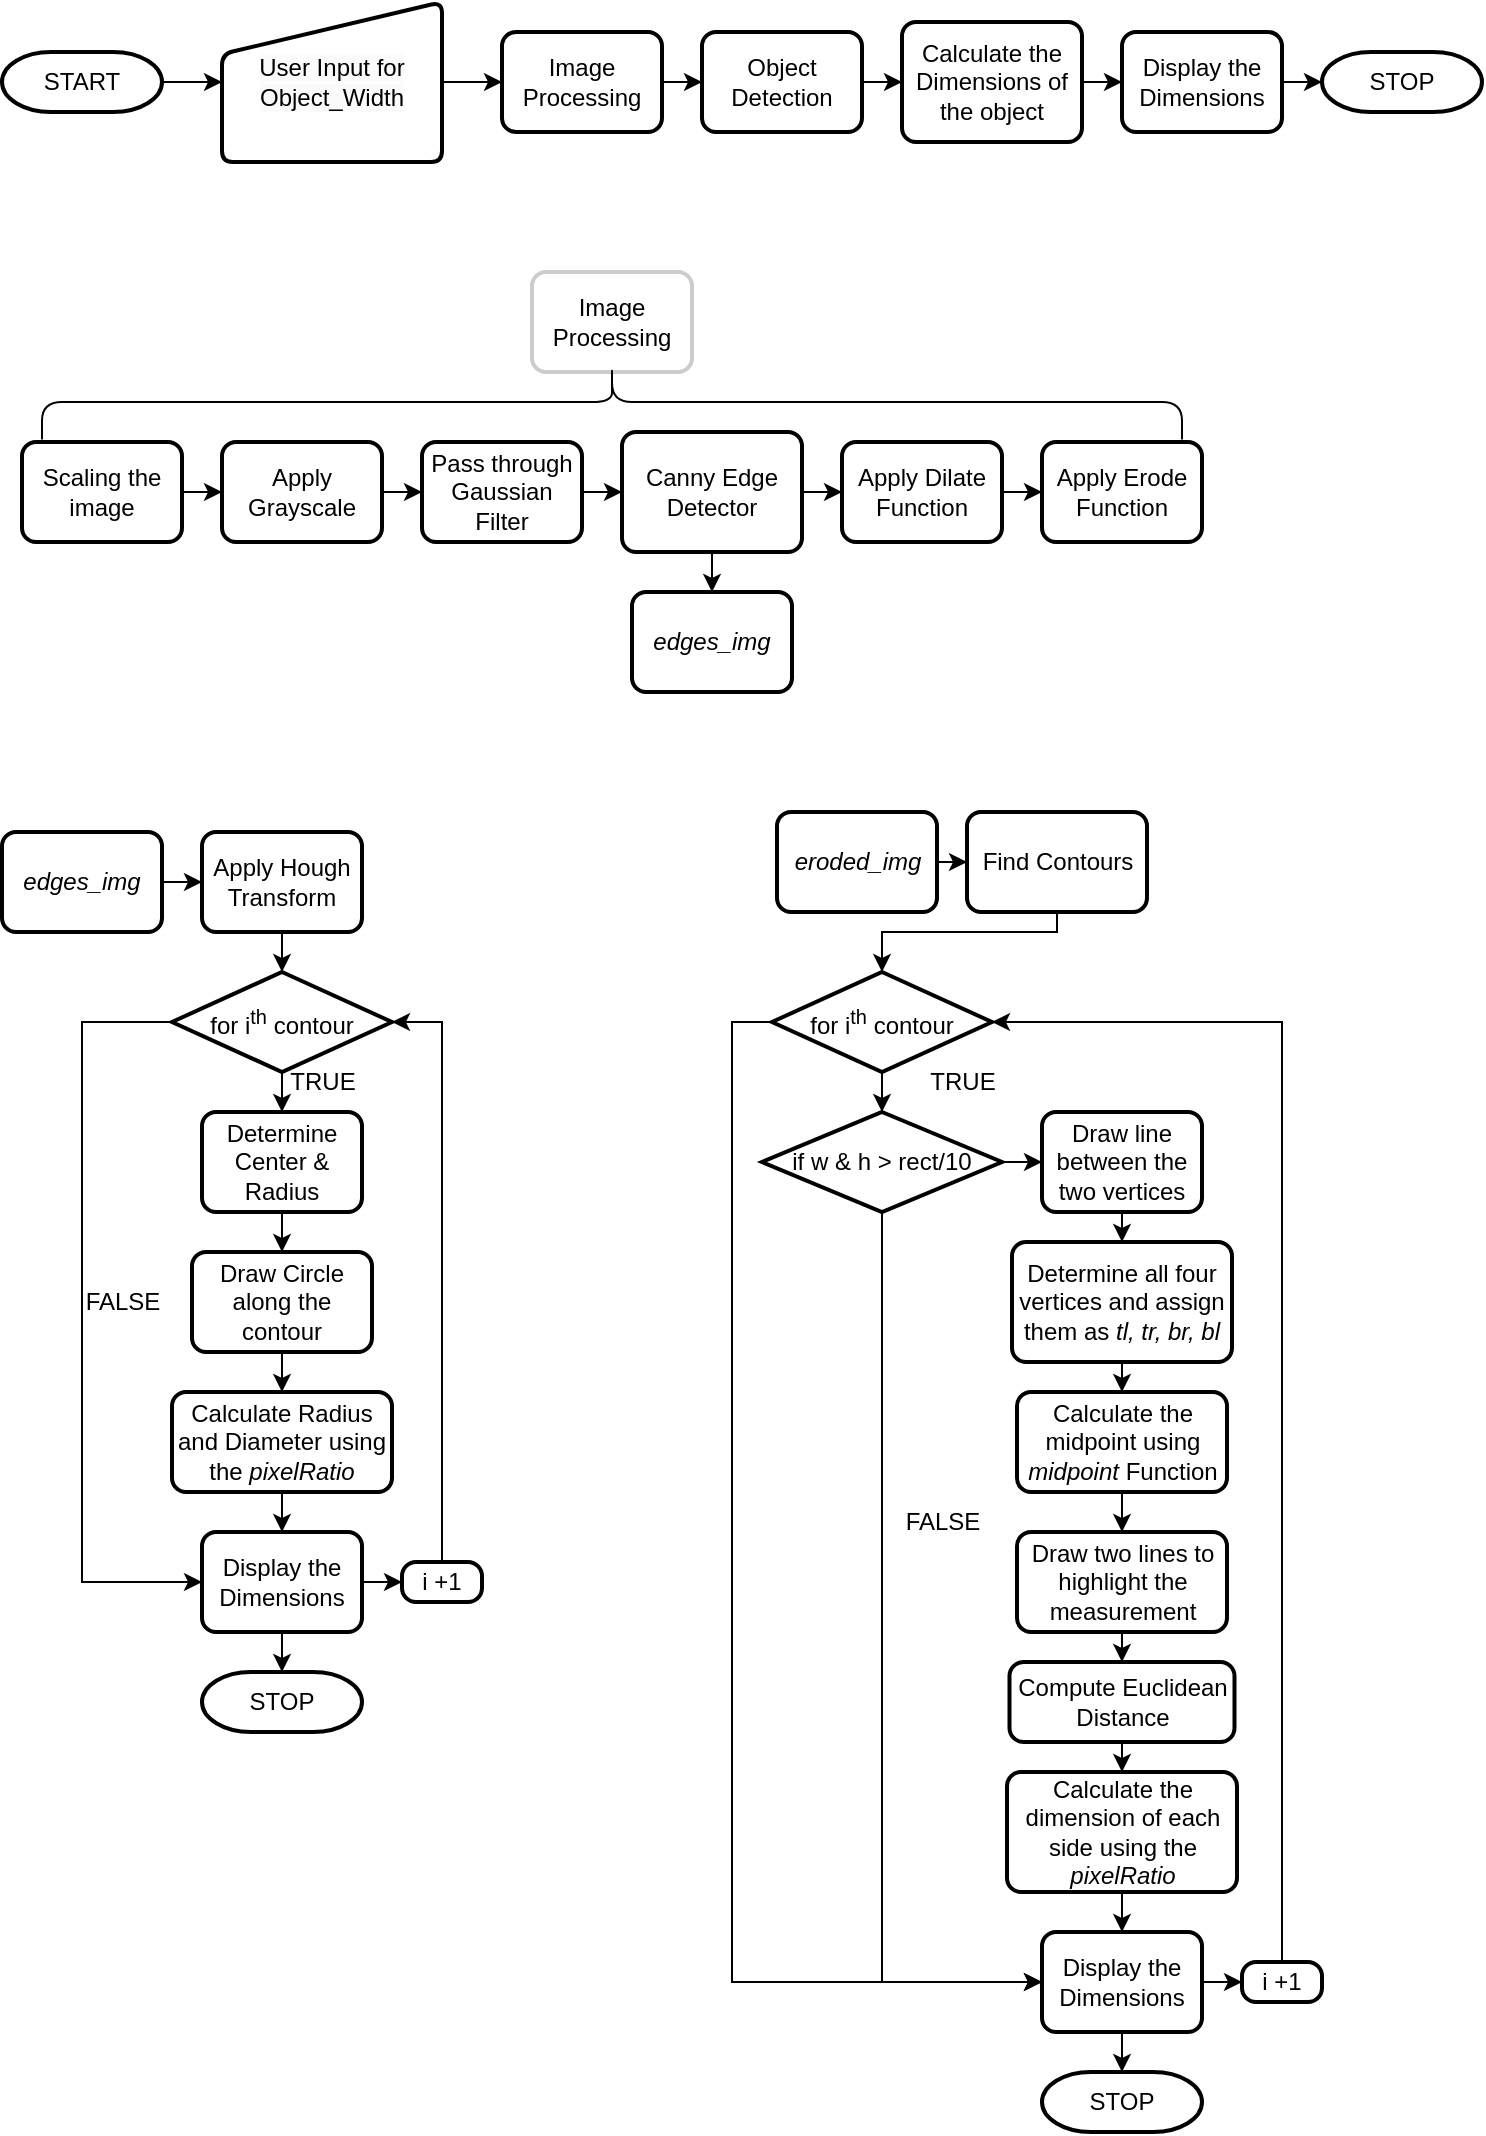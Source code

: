 <mxfile version="21.0.6" type="github">
  <diagram name="Page-1" id="4zGawNxdO9Hns8dMaIlN">
    <mxGraphModel dx="896" dy="493" grid="1" gridSize="10" guides="1" tooltips="1" connect="1" arrows="1" fold="1" page="1" pageScale="1" pageWidth="850" pageHeight="1100" math="0" shadow="0">
      <root>
        <mxCell id="0" />
        <mxCell id="1" parent="0" />
        <mxCell id="7qthv0OkRlgksXyjiEgt-43" style="edgeStyle=orthogonalEdgeStyle;rounded=0;orthogonalLoop=1;jettySize=auto;html=1;exitX=1;exitY=0.5;exitDx=0;exitDy=0;exitPerimeter=0;entryX=0;entryY=0.5;entryDx=0;entryDy=0;" parent="1" source="7qthv0OkRlgksXyjiEgt-5" target="7qthv0OkRlgksXyjiEgt-40" edge="1">
          <mxGeometry relative="1" as="geometry" />
        </mxCell>
        <mxCell id="7qthv0OkRlgksXyjiEgt-5" value="START" style="strokeWidth=2;html=1;shape=mxgraph.flowchart.terminator;whiteSpace=wrap;" parent="1" vertex="1">
          <mxGeometry x="80" y="300" width="80" height="30" as="geometry" />
        </mxCell>
        <mxCell id="7qthv0OkRlgksXyjiEgt-14" style="edgeStyle=orthogonalEdgeStyle;rounded=0;orthogonalLoop=1;jettySize=auto;html=1;exitX=1;exitY=0.5;exitDx=0;exitDy=0;entryX=0;entryY=0.5;entryDx=0;entryDy=0;" parent="1" source="7qthv0OkRlgksXyjiEgt-7" target="7qthv0OkRlgksXyjiEgt-12" edge="1">
          <mxGeometry relative="1" as="geometry" />
        </mxCell>
        <mxCell id="7qthv0OkRlgksXyjiEgt-7" value="Image Processing" style="rounded=1;whiteSpace=wrap;html=1;absoluteArcSize=1;arcSize=14;strokeWidth=2;" parent="1" vertex="1">
          <mxGeometry x="330" y="290" width="80" height="50" as="geometry" />
        </mxCell>
        <mxCell id="7qthv0OkRlgksXyjiEgt-18" style="edgeStyle=orthogonalEdgeStyle;rounded=0;orthogonalLoop=1;jettySize=auto;html=1;exitX=1;exitY=0.5;exitDx=0;exitDy=0;entryX=0;entryY=0.5;entryDx=0;entryDy=0;" parent="1" source="7qthv0OkRlgksXyjiEgt-12" target="7qthv0OkRlgksXyjiEgt-15" edge="1">
          <mxGeometry relative="1" as="geometry" />
        </mxCell>
        <mxCell id="7qthv0OkRlgksXyjiEgt-12" value="Object Detection" style="rounded=1;whiteSpace=wrap;html=1;absoluteArcSize=1;arcSize=14;strokeWidth=2;" parent="1" vertex="1">
          <mxGeometry x="430" y="290" width="80" height="50" as="geometry" />
        </mxCell>
        <mxCell id="7qthv0OkRlgksXyjiEgt-20" style="edgeStyle=orthogonalEdgeStyle;rounded=0;orthogonalLoop=1;jettySize=auto;html=1;exitX=1;exitY=0.5;exitDx=0;exitDy=0;entryX=0;entryY=0.5;entryDx=0;entryDy=0;" parent="1" source="7qthv0OkRlgksXyjiEgt-15" target="7qthv0OkRlgksXyjiEgt-16" edge="1">
          <mxGeometry relative="1" as="geometry" />
        </mxCell>
        <mxCell id="7qthv0OkRlgksXyjiEgt-15" value="Calculate the Dimensions of the object" style="rounded=1;whiteSpace=wrap;html=1;absoluteArcSize=1;arcSize=14;strokeWidth=2;" parent="1" vertex="1">
          <mxGeometry x="530" y="285" width="90" height="60" as="geometry" />
        </mxCell>
        <mxCell id="7qthv0OkRlgksXyjiEgt-21" style="edgeStyle=orthogonalEdgeStyle;rounded=0;orthogonalLoop=1;jettySize=auto;html=1;exitX=1;exitY=0.5;exitDx=0;exitDy=0;entryX=0;entryY=0.5;entryDx=0;entryDy=0;entryPerimeter=0;" parent="1" source="7qthv0OkRlgksXyjiEgt-16" target="7qthv0OkRlgksXyjiEgt-17" edge="1">
          <mxGeometry relative="1" as="geometry" />
        </mxCell>
        <mxCell id="7qthv0OkRlgksXyjiEgt-16" value="Display the Dimensions" style="rounded=1;whiteSpace=wrap;html=1;absoluteArcSize=1;arcSize=14;strokeWidth=2;" parent="1" vertex="1">
          <mxGeometry x="640" y="290" width="80" height="50" as="geometry" />
        </mxCell>
        <mxCell id="7qthv0OkRlgksXyjiEgt-17" value="STOP" style="strokeWidth=2;html=1;shape=mxgraph.flowchart.terminator;whiteSpace=wrap;" parent="1" vertex="1">
          <mxGeometry x="740" y="300" width="80" height="30" as="geometry" />
        </mxCell>
        <mxCell id="7qthv0OkRlgksXyjiEgt-26" style="edgeStyle=orthogonalEdgeStyle;rounded=0;orthogonalLoop=1;jettySize=auto;html=1;exitX=1;exitY=0.5;exitDx=0;exitDy=0;entryX=0;entryY=0.5;entryDx=0;entryDy=0;" parent="1" source="7qthv0OkRlgksXyjiEgt-27" target="7qthv0OkRlgksXyjiEgt-29" edge="1">
          <mxGeometry relative="1" as="geometry" />
        </mxCell>
        <mxCell id="7qthv0OkRlgksXyjiEgt-27" value="Apply Grayscale" style="rounded=1;whiteSpace=wrap;html=1;absoluteArcSize=1;arcSize=14;strokeWidth=2;" parent="1" vertex="1">
          <mxGeometry x="190" y="495" width="80" height="50" as="geometry" />
        </mxCell>
        <mxCell id="7qthv0OkRlgksXyjiEgt-28" style="edgeStyle=orthogonalEdgeStyle;rounded=0;orthogonalLoop=1;jettySize=auto;html=1;exitX=1;exitY=0.5;exitDx=0;exitDy=0;entryX=0;entryY=0.5;entryDx=0;entryDy=0;" parent="1" source="7qthv0OkRlgksXyjiEgt-29" target="7qthv0OkRlgksXyjiEgt-31" edge="1">
          <mxGeometry relative="1" as="geometry" />
        </mxCell>
        <mxCell id="7qthv0OkRlgksXyjiEgt-29" value="Pass through Gaussian Filter" style="rounded=1;whiteSpace=wrap;html=1;absoluteArcSize=1;arcSize=14;strokeWidth=2;" parent="1" vertex="1">
          <mxGeometry x="290" y="495" width="80" height="50" as="geometry" />
        </mxCell>
        <mxCell id="7qthv0OkRlgksXyjiEgt-30" style="edgeStyle=orthogonalEdgeStyle;rounded=0;orthogonalLoop=1;jettySize=auto;html=1;exitX=1;exitY=0.5;exitDx=0;exitDy=0;entryX=0;entryY=0.5;entryDx=0;entryDy=0;" parent="1" source="7qthv0OkRlgksXyjiEgt-31" target="7qthv0OkRlgksXyjiEgt-33" edge="1">
          <mxGeometry relative="1" as="geometry" />
        </mxCell>
        <mxCell id="7qthv0OkRlgksXyjiEgt-50" style="edgeStyle=orthogonalEdgeStyle;rounded=0;orthogonalLoop=1;jettySize=auto;html=1;exitX=0.5;exitY=1;exitDx=0;exitDy=0;entryX=0.5;entryY=0;entryDx=0;entryDy=0;" parent="1" source="7qthv0OkRlgksXyjiEgt-31" target="7qthv0OkRlgksXyjiEgt-49" edge="1">
          <mxGeometry relative="1" as="geometry" />
        </mxCell>
        <mxCell id="7qthv0OkRlgksXyjiEgt-31" value="Canny Edge Detector" style="rounded=1;whiteSpace=wrap;html=1;absoluteArcSize=1;arcSize=14;strokeWidth=2;" parent="1" vertex="1">
          <mxGeometry x="390" y="490" width="90" height="60" as="geometry" />
        </mxCell>
        <mxCell id="7qthv0OkRlgksXyjiEgt-39" style="edgeStyle=orthogonalEdgeStyle;rounded=0;orthogonalLoop=1;jettySize=auto;html=1;exitX=1;exitY=0.5;exitDx=0;exitDy=0;entryX=0;entryY=0.5;entryDx=0;entryDy=0;" parent="1" source="7qthv0OkRlgksXyjiEgt-33" target="7qthv0OkRlgksXyjiEgt-38" edge="1">
          <mxGeometry relative="1" as="geometry" />
        </mxCell>
        <mxCell id="7qthv0OkRlgksXyjiEgt-33" value="Apply Dilate Function" style="rounded=1;whiteSpace=wrap;html=1;absoluteArcSize=1;arcSize=14;strokeWidth=2;" parent="1" vertex="1">
          <mxGeometry x="500" y="495" width="80" height="50" as="geometry" />
        </mxCell>
        <mxCell id="7qthv0OkRlgksXyjiEgt-37" style="edgeStyle=orthogonalEdgeStyle;rounded=0;orthogonalLoop=1;jettySize=auto;html=1;exitX=1;exitY=0.5;exitDx=0;exitDy=0;entryX=0;entryY=0.5;entryDx=0;entryDy=0;" parent="1" source="7qthv0OkRlgksXyjiEgt-35" target="7qthv0OkRlgksXyjiEgt-27" edge="1">
          <mxGeometry relative="1" as="geometry" />
        </mxCell>
        <mxCell id="7qthv0OkRlgksXyjiEgt-35" value="Scaling the image" style="rounded=1;whiteSpace=wrap;html=1;absoluteArcSize=1;arcSize=14;strokeWidth=2;" parent="1" vertex="1">
          <mxGeometry x="90" y="495" width="80" height="50" as="geometry" />
        </mxCell>
        <mxCell id="7qthv0OkRlgksXyjiEgt-38" value="Apply Erode Function" style="rounded=1;whiteSpace=wrap;html=1;absoluteArcSize=1;arcSize=14;strokeWidth=2;" parent="1" vertex="1">
          <mxGeometry x="600" y="495" width="80" height="50" as="geometry" />
        </mxCell>
        <mxCell id="7qthv0OkRlgksXyjiEgt-44" style="edgeStyle=orthogonalEdgeStyle;rounded=0;orthogonalLoop=1;jettySize=auto;html=1;exitX=1;exitY=0.5;exitDx=0;exitDy=0;entryX=0;entryY=0.5;entryDx=0;entryDy=0;" parent="1" source="7qthv0OkRlgksXyjiEgt-40" target="7qthv0OkRlgksXyjiEgt-7" edge="1">
          <mxGeometry relative="1" as="geometry" />
        </mxCell>
        <mxCell id="7qthv0OkRlgksXyjiEgt-40" value="&lt;span style=&quot;border-color: var(--border-color); color: rgb(0, 0, 0); font-family: Helvetica; font-size: 12px; font-style: normal; font-variant-ligatures: normal; font-variant-caps: normal; font-weight: 400; letter-spacing: normal; orphans: 2; text-align: center; text-indent: 0px; text-transform: none; widows: 2; word-spacing: 0px; -webkit-text-stroke-width: 0px; text-decoration-thickness: initial; text-decoration-style: initial; text-decoration-color: initial; background-color: rgb(251, 251, 251); float: none; display: inline !important;&quot;&gt;User Input for Object_Width&lt;/span&gt;" style="html=1;strokeWidth=2;shape=manualInput;whiteSpace=wrap;rounded=1;size=26;arcSize=11;" parent="1" vertex="1">
          <mxGeometry x="190" y="275" width="110" height="80" as="geometry" />
        </mxCell>
        <mxCell id="7qthv0OkRlgksXyjiEgt-49" value="&lt;i&gt;edges_img&lt;/i&gt;" style="rounded=1;whiteSpace=wrap;html=1;absoluteArcSize=1;arcSize=14;strokeWidth=2;" parent="1" vertex="1">
          <mxGeometry x="395" y="570" width="80" height="50" as="geometry" />
        </mxCell>
        <mxCell id="7qthv0OkRlgksXyjiEgt-62" style="edgeStyle=orthogonalEdgeStyle;rounded=0;orthogonalLoop=1;jettySize=auto;html=1;exitX=1;exitY=0.5;exitDx=0;exitDy=0;entryX=0;entryY=0.5;entryDx=0;entryDy=0;" parent="1" source="7qthv0OkRlgksXyjiEgt-51" target="7qthv0OkRlgksXyjiEgt-52" edge="1">
          <mxGeometry relative="1" as="geometry" />
        </mxCell>
        <mxCell id="7qthv0OkRlgksXyjiEgt-51" value="&lt;i&gt;edges_img&lt;/i&gt;" style="rounded=1;whiteSpace=wrap;html=1;absoluteArcSize=1;arcSize=14;strokeWidth=2;" parent="1" vertex="1">
          <mxGeometry x="80" y="690" width="80" height="50" as="geometry" />
        </mxCell>
        <mxCell id="7qthv0OkRlgksXyjiEgt-63" style="edgeStyle=orthogonalEdgeStyle;rounded=0;orthogonalLoop=1;jettySize=auto;html=1;exitX=0.5;exitY=1;exitDx=0;exitDy=0;entryX=0.5;entryY=0;entryDx=0;entryDy=0;entryPerimeter=0;" parent="1" source="7qthv0OkRlgksXyjiEgt-52" target="7qthv0OkRlgksXyjiEgt-53" edge="1">
          <mxGeometry relative="1" as="geometry" />
        </mxCell>
        <mxCell id="7qthv0OkRlgksXyjiEgt-52" value="Apply Hough Transform" style="rounded=1;whiteSpace=wrap;html=1;absoluteArcSize=1;arcSize=14;strokeWidth=2;" parent="1" vertex="1">
          <mxGeometry x="180" y="690" width="80" height="50" as="geometry" />
        </mxCell>
        <mxCell id="7qthv0OkRlgksXyjiEgt-64" style="edgeStyle=orthogonalEdgeStyle;rounded=0;orthogonalLoop=1;jettySize=auto;html=1;exitX=0.5;exitY=1;exitDx=0;exitDy=0;exitPerimeter=0;entryX=0.5;entryY=0;entryDx=0;entryDy=0;" parent="1" source="7qthv0OkRlgksXyjiEgt-53" target="7qthv0OkRlgksXyjiEgt-54" edge="1">
          <mxGeometry relative="1" as="geometry" />
        </mxCell>
        <mxCell id="7qthv0OkRlgksXyjiEgt-76" style="edgeStyle=orthogonalEdgeStyle;rounded=0;orthogonalLoop=1;jettySize=auto;html=1;exitX=0;exitY=0.5;exitDx=0;exitDy=0;exitPerimeter=0;entryX=0;entryY=0.5;entryDx=0;entryDy=0;" parent="1" source="7qthv0OkRlgksXyjiEgt-53" target="7qthv0OkRlgksXyjiEgt-59" edge="1">
          <mxGeometry relative="1" as="geometry">
            <Array as="points">
              <mxPoint x="120" y="785" />
              <mxPoint x="120" y="1065" />
            </Array>
          </mxGeometry>
        </mxCell>
        <mxCell id="7qthv0OkRlgksXyjiEgt-53" value="for i&lt;sup&gt;th&lt;/sup&gt; contour" style="strokeWidth=2;html=1;shape=mxgraph.flowchart.decision;whiteSpace=wrap;" parent="1" vertex="1">
          <mxGeometry x="165" y="760" width="110" height="50" as="geometry" />
        </mxCell>
        <mxCell id="7qthv0OkRlgksXyjiEgt-65" style="edgeStyle=orthogonalEdgeStyle;rounded=0;orthogonalLoop=1;jettySize=auto;html=1;exitX=0.5;exitY=1;exitDx=0;exitDy=0;entryX=0.5;entryY=0;entryDx=0;entryDy=0;" parent="1" source="7qthv0OkRlgksXyjiEgt-54" target="7qthv0OkRlgksXyjiEgt-55" edge="1">
          <mxGeometry relative="1" as="geometry" />
        </mxCell>
        <mxCell id="7qthv0OkRlgksXyjiEgt-54" value="Determine Center &amp;amp; Radius" style="rounded=1;whiteSpace=wrap;html=1;absoluteArcSize=1;arcSize=14;strokeWidth=2;" parent="1" vertex="1">
          <mxGeometry x="180" y="830" width="80" height="50" as="geometry" />
        </mxCell>
        <mxCell id="7qthv0OkRlgksXyjiEgt-66" style="edgeStyle=orthogonalEdgeStyle;rounded=0;orthogonalLoop=1;jettySize=auto;html=1;exitX=0.5;exitY=1;exitDx=0;exitDy=0;entryX=0.5;entryY=0;entryDx=0;entryDy=0;" parent="1" source="7qthv0OkRlgksXyjiEgt-55" target="7qthv0OkRlgksXyjiEgt-58" edge="1">
          <mxGeometry relative="1" as="geometry" />
        </mxCell>
        <mxCell id="7qthv0OkRlgksXyjiEgt-55" value="Draw Circle along the contour" style="rounded=1;whiteSpace=wrap;html=1;absoluteArcSize=1;arcSize=14;strokeWidth=2;" parent="1" vertex="1">
          <mxGeometry x="175" y="900" width="90" height="50" as="geometry" />
        </mxCell>
        <mxCell id="7qthv0OkRlgksXyjiEgt-67" style="edgeStyle=orthogonalEdgeStyle;rounded=0;orthogonalLoop=1;jettySize=auto;html=1;exitX=0.5;exitY=1;exitDx=0;exitDy=0;entryX=0.5;entryY=0;entryDx=0;entryDy=0;" parent="1" source="7qthv0OkRlgksXyjiEgt-58" target="7qthv0OkRlgksXyjiEgt-59" edge="1">
          <mxGeometry relative="1" as="geometry" />
        </mxCell>
        <mxCell id="7qthv0OkRlgksXyjiEgt-58" value="Calculate Radius and Diameter using the &lt;i&gt;pixelRatio&lt;/i&gt;" style="rounded=1;whiteSpace=wrap;html=1;absoluteArcSize=1;arcSize=14;strokeWidth=2;" parent="1" vertex="1">
          <mxGeometry x="165" y="970" width="110" height="50" as="geometry" />
        </mxCell>
        <mxCell id="7qthv0OkRlgksXyjiEgt-68" style="edgeStyle=orthogonalEdgeStyle;rounded=0;orthogonalLoop=1;jettySize=auto;html=1;exitX=0.5;exitY=1;exitDx=0;exitDy=0;entryX=0.5;entryY=0;entryDx=0;entryDy=0;entryPerimeter=0;" parent="1" source="7qthv0OkRlgksXyjiEgt-59" target="7qthv0OkRlgksXyjiEgt-60" edge="1">
          <mxGeometry relative="1" as="geometry" />
        </mxCell>
        <mxCell id="7qthv0OkRlgksXyjiEgt-79" style="edgeStyle=orthogonalEdgeStyle;rounded=0;orthogonalLoop=1;jettySize=auto;html=1;exitX=1;exitY=0.5;exitDx=0;exitDy=0;entryX=0;entryY=0.5;entryDx=0;entryDy=0;" parent="1" source="7qthv0OkRlgksXyjiEgt-59" target="7qthv0OkRlgksXyjiEgt-73" edge="1">
          <mxGeometry relative="1" as="geometry" />
        </mxCell>
        <mxCell id="7qthv0OkRlgksXyjiEgt-59" value="Display the Dimensions" style="rounded=1;whiteSpace=wrap;html=1;absoluteArcSize=1;arcSize=14;strokeWidth=2;" parent="1" vertex="1">
          <mxGeometry x="180" y="1040" width="80" height="50" as="geometry" />
        </mxCell>
        <mxCell id="7qthv0OkRlgksXyjiEgt-60" value="STOP" style="strokeWidth=2;html=1;shape=mxgraph.flowchart.terminator;whiteSpace=wrap;" parent="1" vertex="1">
          <mxGeometry x="180" y="1110" width="80" height="30" as="geometry" />
        </mxCell>
        <mxCell id="7qthv0OkRlgksXyjiEgt-69" value="TRUE" style="text;html=1;align=center;verticalAlign=middle;resizable=0;points=[];autosize=1;strokeColor=none;fillColor=none;" parent="1" vertex="1">
          <mxGeometry x="210" y="800" width="60" height="30" as="geometry" />
        </mxCell>
        <mxCell id="7qthv0OkRlgksXyjiEgt-71" value="FALSE" style="text;html=1;align=center;verticalAlign=middle;resizable=0;points=[];autosize=1;strokeColor=none;fillColor=none;" parent="1" vertex="1">
          <mxGeometry x="110" y="910" width="60" height="30" as="geometry" />
        </mxCell>
        <mxCell id="7qthv0OkRlgksXyjiEgt-78" style="edgeStyle=orthogonalEdgeStyle;rounded=0;orthogonalLoop=1;jettySize=auto;html=1;exitX=0.5;exitY=0;exitDx=0;exitDy=0;entryX=1;entryY=0.5;entryDx=0;entryDy=0;entryPerimeter=0;" parent="1" source="7qthv0OkRlgksXyjiEgt-73" target="7qthv0OkRlgksXyjiEgt-53" edge="1">
          <mxGeometry relative="1" as="geometry" />
        </mxCell>
        <mxCell id="7qthv0OkRlgksXyjiEgt-73" value="i +1" style="rounded=1;whiteSpace=wrap;html=1;absoluteArcSize=1;arcSize=14;strokeWidth=2;" parent="1" vertex="1">
          <mxGeometry x="280" y="1055" width="40" height="20" as="geometry" />
        </mxCell>
        <mxCell id="7qthv0OkRlgksXyjiEgt-102" style="edgeStyle=orthogonalEdgeStyle;rounded=0;orthogonalLoop=1;jettySize=auto;html=1;exitX=1;exitY=0.5;exitDx=0;exitDy=0;entryX=0;entryY=0.5;entryDx=0;entryDy=0;" parent="1" source="7qthv0OkRlgksXyjiEgt-81" target="7qthv0OkRlgksXyjiEgt-83" edge="1">
          <mxGeometry relative="1" as="geometry" />
        </mxCell>
        <mxCell id="7qthv0OkRlgksXyjiEgt-81" value="&lt;i&gt;eroded_img&lt;/i&gt;" style="rounded=1;whiteSpace=wrap;html=1;absoluteArcSize=1;arcSize=14;strokeWidth=2;" parent="1" vertex="1">
          <mxGeometry x="467.5" y="680" width="80" height="50" as="geometry" />
        </mxCell>
        <mxCell id="7qthv0OkRlgksXyjiEgt-101" style="edgeStyle=orthogonalEdgeStyle;rounded=0;orthogonalLoop=1;jettySize=auto;html=1;exitX=0.5;exitY=1;exitDx=0;exitDy=0;entryX=0.5;entryY=0;entryDx=0;entryDy=0;entryPerimeter=0;" parent="1" source="7qthv0OkRlgksXyjiEgt-83" target="7qthv0OkRlgksXyjiEgt-86" edge="1">
          <mxGeometry relative="1" as="geometry">
            <Array as="points">
              <mxPoint x="608" y="740" />
              <mxPoint x="520" y="740" />
            </Array>
          </mxGeometry>
        </mxCell>
        <mxCell id="7qthv0OkRlgksXyjiEgt-83" value="Find Contours" style="rounded=1;whiteSpace=wrap;html=1;absoluteArcSize=1;arcSize=14;strokeWidth=2;" parent="1" vertex="1">
          <mxGeometry x="562.5" y="680" width="90" height="50" as="geometry" />
        </mxCell>
        <mxCell id="7qthv0OkRlgksXyjiEgt-104" style="edgeStyle=orthogonalEdgeStyle;rounded=0;orthogonalLoop=1;jettySize=auto;html=1;exitX=0.5;exitY=1;exitDx=0;exitDy=0;exitPerimeter=0;entryX=0.5;entryY=0;entryDx=0;entryDy=0;entryPerimeter=0;" parent="1" source="7qthv0OkRlgksXyjiEgt-86" target="7qthv0OkRlgksXyjiEgt-103" edge="1">
          <mxGeometry relative="1" as="geometry" />
        </mxCell>
        <mxCell id="7qthv0OkRlgksXyjiEgt-116" style="edgeStyle=orthogonalEdgeStyle;rounded=0;orthogonalLoop=1;jettySize=auto;html=1;exitX=0;exitY=0.5;exitDx=0;exitDy=0;exitPerimeter=0;entryX=0;entryY=0.5;entryDx=0;entryDy=0;" parent="1" source="7qthv0OkRlgksXyjiEgt-86" target="7qthv0OkRlgksXyjiEgt-95" edge="1">
          <mxGeometry relative="1" as="geometry">
            <mxPoint x="440" y="1260.0" as="targetPoint" />
          </mxGeometry>
        </mxCell>
        <mxCell id="7qthv0OkRlgksXyjiEgt-86" value="for i&lt;sup&gt;th&lt;/sup&gt; contour" style="strokeWidth=2;html=1;shape=mxgraph.flowchart.decision;whiteSpace=wrap;" parent="1" vertex="1">
          <mxGeometry x="465" y="760" width="110" height="50" as="geometry" />
        </mxCell>
        <mxCell id="7qthv0OkRlgksXyjiEgt-110" style="edgeStyle=orthogonalEdgeStyle;rounded=0;orthogonalLoop=1;jettySize=auto;html=1;exitX=0.5;exitY=1;exitDx=0;exitDy=0;entryX=0.5;entryY=0;entryDx=0;entryDy=0;" parent="1" source="7qthv0OkRlgksXyjiEgt-88" target="7qthv0OkRlgksXyjiEgt-90" edge="1">
          <mxGeometry relative="1" as="geometry" />
        </mxCell>
        <mxCell id="7qthv0OkRlgksXyjiEgt-88" value="Determine all four vertices and assign them as &lt;i&gt;tl, tr, br, bl&lt;/i&gt;" style="rounded=1;whiteSpace=wrap;html=1;absoluteArcSize=1;arcSize=14;strokeWidth=2;" parent="1" vertex="1">
          <mxGeometry x="585" y="895" width="110" height="60" as="geometry" />
        </mxCell>
        <mxCell id="7qthv0OkRlgksXyjiEgt-111" style="edgeStyle=orthogonalEdgeStyle;rounded=0;orthogonalLoop=1;jettySize=auto;html=1;exitX=0.5;exitY=1;exitDx=0;exitDy=0;entryX=0.5;entryY=0;entryDx=0;entryDy=0;" parent="1" source="7qthv0OkRlgksXyjiEgt-90" target="7qthv0OkRlgksXyjiEgt-106" edge="1">
          <mxGeometry relative="1" as="geometry" />
        </mxCell>
        <mxCell id="7qthv0OkRlgksXyjiEgt-90" value="Calculate the midpoint using &lt;i&gt;midpoint &lt;/i&gt;Function" style="rounded=1;whiteSpace=wrap;html=1;absoluteArcSize=1;arcSize=14;strokeWidth=2;" parent="1" vertex="1">
          <mxGeometry x="587.5" y="970" width="105" height="50" as="geometry" />
        </mxCell>
        <mxCell id="7qthv0OkRlgksXyjiEgt-91" style="edgeStyle=orthogonalEdgeStyle;rounded=0;orthogonalLoop=1;jettySize=auto;html=1;exitX=0.5;exitY=1;exitDx=0;exitDy=0;entryX=0.5;entryY=0;entryDx=0;entryDy=0;" parent="1" source="7qthv0OkRlgksXyjiEgt-92" target="7qthv0OkRlgksXyjiEgt-95" edge="1">
          <mxGeometry relative="1" as="geometry" />
        </mxCell>
        <mxCell id="7qthv0OkRlgksXyjiEgt-92" value="Calculate the dimension of each side using the &lt;i&gt;pixelRatio&lt;/i&gt;" style="rounded=1;whiteSpace=wrap;html=1;absoluteArcSize=1;arcSize=14;strokeWidth=2;" parent="1" vertex="1">
          <mxGeometry x="582.5" y="1160" width="115" height="60" as="geometry" />
        </mxCell>
        <mxCell id="7qthv0OkRlgksXyjiEgt-93" style="edgeStyle=orthogonalEdgeStyle;rounded=0;orthogonalLoop=1;jettySize=auto;html=1;exitX=0.5;exitY=1;exitDx=0;exitDy=0;entryX=0.5;entryY=0;entryDx=0;entryDy=0;entryPerimeter=0;" parent="1" source="7qthv0OkRlgksXyjiEgt-95" target="7qthv0OkRlgksXyjiEgt-96" edge="1">
          <mxGeometry relative="1" as="geometry" />
        </mxCell>
        <mxCell id="7qthv0OkRlgksXyjiEgt-94" style="edgeStyle=orthogonalEdgeStyle;rounded=0;orthogonalLoop=1;jettySize=auto;html=1;exitX=1;exitY=0.5;exitDx=0;exitDy=0;entryX=0;entryY=0.5;entryDx=0;entryDy=0;" parent="1" source="7qthv0OkRlgksXyjiEgt-95" target="7qthv0OkRlgksXyjiEgt-100" edge="1">
          <mxGeometry relative="1" as="geometry" />
        </mxCell>
        <mxCell id="7qthv0OkRlgksXyjiEgt-95" value="Display the Dimensions" style="rounded=1;whiteSpace=wrap;html=1;absoluteArcSize=1;arcSize=14;strokeWidth=2;" parent="1" vertex="1">
          <mxGeometry x="600" y="1240" width="80" height="50" as="geometry" />
        </mxCell>
        <mxCell id="7qthv0OkRlgksXyjiEgt-96" value="STOP" style="strokeWidth=2;html=1;shape=mxgraph.flowchart.terminator;whiteSpace=wrap;" parent="1" vertex="1">
          <mxGeometry x="600" y="1310" width="80" height="30" as="geometry" />
        </mxCell>
        <mxCell id="7qthv0OkRlgksXyjiEgt-97" value="TRUE" style="text;html=1;align=center;verticalAlign=middle;resizable=0;points=[];autosize=1;strokeColor=none;fillColor=none;" parent="1" vertex="1">
          <mxGeometry x="530" y="800" width="60" height="30" as="geometry" />
        </mxCell>
        <mxCell id="7qthv0OkRlgksXyjiEgt-98" value="FALSE" style="text;html=1;align=center;verticalAlign=middle;resizable=0;points=[];autosize=1;strokeColor=none;fillColor=none;" parent="1" vertex="1">
          <mxGeometry x="520" y="1020" width="60" height="30" as="geometry" />
        </mxCell>
        <mxCell id="7qthv0OkRlgksXyjiEgt-114" style="edgeStyle=orthogonalEdgeStyle;rounded=0;orthogonalLoop=1;jettySize=auto;html=1;exitX=0.5;exitY=0;exitDx=0;exitDy=0;entryX=1;entryY=0.5;entryDx=0;entryDy=0;entryPerimeter=0;" parent="1" source="7qthv0OkRlgksXyjiEgt-100" target="7qthv0OkRlgksXyjiEgt-86" edge="1">
          <mxGeometry relative="1" as="geometry" />
        </mxCell>
        <mxCell id="7qthv0OkRlgksXyjiEgt-100" value="i +1" style="rounded=1;whiteSpace=wrap;html=1;absoluteArcSize=1;arcSize=14;strokeWidth=2;" parent="1" vertex="1">
          <mxGeometry x="700" y="1255" width="40" height="20" as="geometry" />
        </mxCell>
        <mxCell id="7qthv0OkRlgksXyjiEgt-108" style="edgeStyle=orthogonalEdgeStyle;rounded=0;orthogonalLoop=1;jettySize=auto;html=1;exitX=1;exitY=0.5;exitDx=0;exitDy=0;exitPerimeter=0;entryX=0;entryY=0.5;entryDx=0;entryDy=0;" parent="1" source="7qthv0OkRlgksXyjiEgt-103" target="7qthv0OkRlgksXyjiEgt-105" edge="1">
          <mxGeometry relative="1" as="geometry" />
        </mxCell>
        <mxCell id="7qthv0OkRlgksXyjiEgt-118" style="edgeStyle=orthogonalEdgeStyle;rounded=0;orthogonalLoop=1;jettySize=auto;html=1;exitX=0.5;exitY=1;exitDx=0;exitDy=0;exitPerimeter=0;entryX=0;entryY=0.5;entryDx=0;entryDy=0;" parent="1" source="7qthv0OkRlgksXyjiEgt-103" target="7qthv0OkRlgksXyjiEgt-95" edge="1">
          <mxGeometry relative="1" as="geometry" />
        </mxCell>
        <mxCell id="7qthv0OkRlgksXyjiEgt-103" value="if w &amp;amp; h &amp;gt; rect/10" style="strokeWidth=2;html=1;shape=mxgraph.flowchart.decision;whiteSpace=wrap;" parent="1" vertex="1">
          <mxGeometry x="460" y="830" width="120" height="50" as="geometry" />
        </mxCell>
        <mxCell id="7qthv0OkRlgksXyjiEgt-109" style="edgeStyle=orthogonalEdgeStyle;rounded=0;orthogonalLoop=1;jettySize=auto;html=1;exitX=0.5;exitY=1;exitDx=0;exitDy=0;entryX=0.5;entryY=0;entryDx=0;entryDy=0;" parent="1" source="7qthv0OkRlgksXyjiEgt-105" target="7qthv0OkRlgksXyjiEgt-88" edge="1">
          <mxGeometry relative="1" as="geometry" />
        </mxCell>
        <mxCell id="7qthv0OkRlgksXyjiEgt-105" value="Draw line between the two vertices" style="rounded=1;whiteSpace=wrap;html=1;absoluteArcSize=1;arcSize=14;strokeWidth=2;" parent="1" vertex="1">
          <mxGeometry x="600" y="830" width="80" height="50" as="geometry" />
        </mxCell>
        <mxCell id="7qthv0OkRlgksXyjiEgt-112" style="edgeStyle=orthogonalEdgeStyle;rounded=0;orthogonalLoop=1;jettySize=auto;html=1;exitX=0.5;exitY=1;exitDx=0;exitDy=0;entryX=0.5;entryY=0;entryDx=0;entryDy=0;" parent="1" source="7qthv0OkRlgksXyjiEgt-106" target="7qthv0OkRlgksXyjiEgt-107" edge="1">
          <mxGeometry relative="1" as="geometry" />
        </mxCell>
        <mxCell id="7qthv0OkRlgksXyjiEgt-106" value="Draw two lines to highlight the measurement" style="rounded=1;whiteSpace=wrap;html=1;absoluteArcSize=1;arcSize=14;strokeWidth=2;" parent="1" vertex="1">
          <mxGeometry x="587.5" y="1040" width="105" height="50" as="geometry" />
        </mxCell>
        <mxCell id="7qthv0OkRlgksXyjiEgt-113" style="edgeStyle=orthogonalEdgeStyle;rounded=0;orthogonalLoop=1;jettySize=auto;html=1;exitX=0.5;exitY=1;exitDx=0;exitDy=0;entryX=0.5;entryY=0;entryDx=0;entryDy=0;" parent="1" source="7qthv0OkRlgksXyjiEgt-107" target="7qthv0OkRlgksXyjiEgt-92" edge="1">
          <mxGeometry relative="1" as="geometry" />
        </mxCell>
        <mxCell id="7qthv0OkRlgksXyjiEgt-107" value="Compute Euclidean Distance" style="rounded=1;whiteSpace=wrap;html=1;absoluteArcSize=1;arcSize=14;strokeWidth=2;" parent="1" vertex="1">
          <mxGeometry x="583.75" y="1105" width="112.5" height="40" as="geometry" />
        </mxCell>
        <mxCell id="DWSQ0qvMH1Sn0Qg7CjpQ-3" value="Image Processing" style="rounded=1;whiteSpace=wrap;html=1;absoluteArcSize=1;arcSize=14;strokeWidth=2;strokeColor=#CCCCCC;" vertex="1" parent="1">
          <mxGeometry x="345" y="410" width="80" height="50" as="geometry" />
        </mxCell>
        <mxCell id="DWSQ0qvMH1Sn0Qg7CjpQ-4" value="" style="shape=curlyBracket;whiteSpace=wrap;html=1;rounded=1;labelPosition=left;verticalLabelPosition=middle;align=right;verticalAlign=middle;rotation=90;" vertex="1" parent="1">
          <mxGeometry x="366.25" y="190" width="37.5" height="570" as="geometry" />
        </mxCell>
      </root>
    </mxGraphModel>
  </diagram>
</mxfile>
